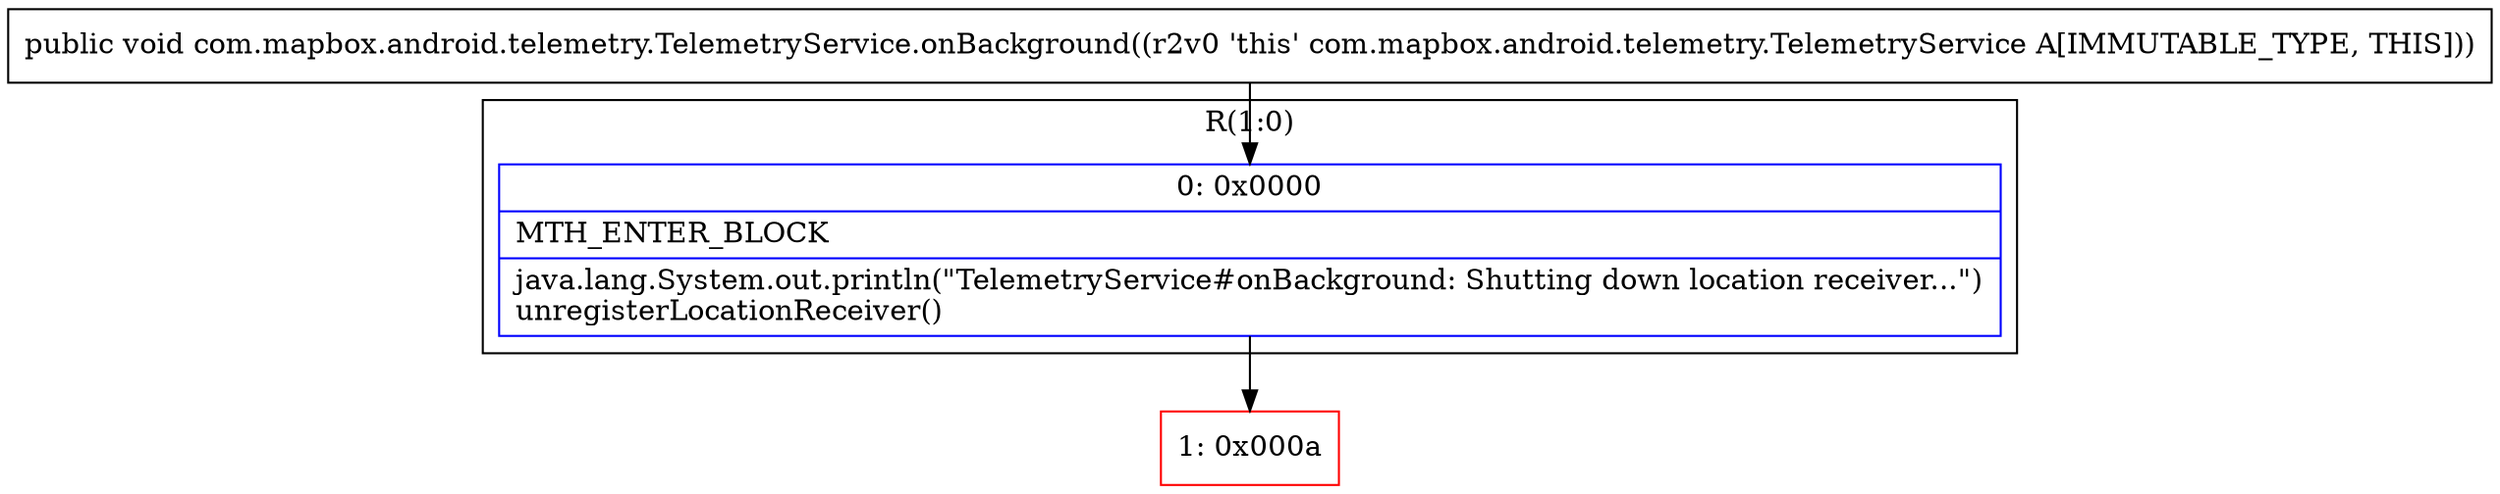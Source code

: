 digraph "CFG forcom.mapbox.android.telemetry.TelemetryService.onBackground()V" {
subgraph cluster_Region_289773251 {
label = "R(1:0)";
node [shape=record,color=blue];
Node_0 [shape=record,label="{0\:\ 0x0000|MTH_ENTER_BLOCK\l|java.lang.System.out.println(\"TelemetryService#onBackground: Shutting down location receiver...\")\lunregisterLocationReceiver()\l}"];
}
Node_1 [shape=record,color=red,label="{1\:\ 0x000a}"];
MethodNode[shape=record,label="{public void com.mapbox.android.telemetry.TelemetryService.onBackground((r2v0 'this' com.mapbox.android.telemetry.TelemetryService A[IMMUTABLE_TYPE, THIS])) }"];
MethodNode -> Node_0;
Node_0 -> Node_1;
}

